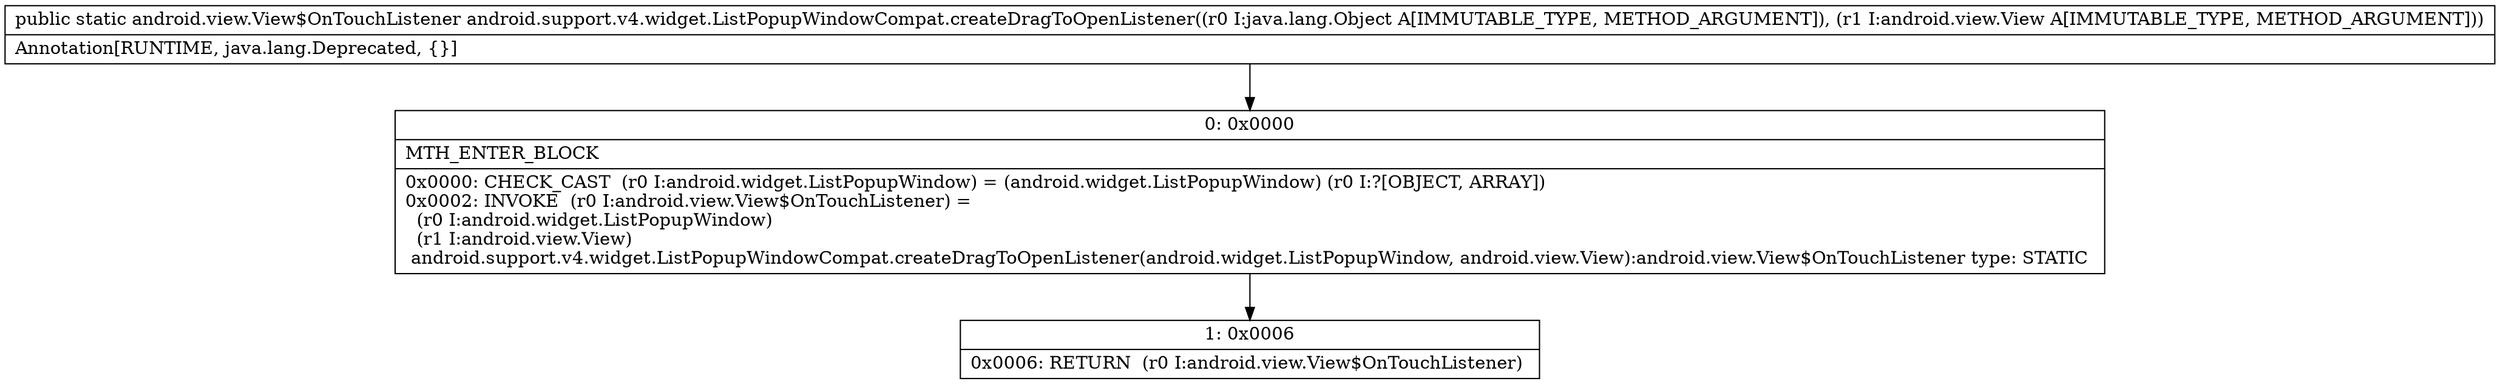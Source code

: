 digraph "CFG forandroid.support.v4.widget.ListPopupWindowCompat.createDragToOpenListener(Ljava\/lang\/Object;Landroid\/view\/View;)Landroid\/view\/View$OnTouchListener;" {
Node_0 [shape=record,label="{0\:\ 0x0000|MTH_ENTER_BLOCK\l|0x0000: CHECK_CAST  (r0 I:android.widget.ListPopupWindow) = (android.widget.ListPopupWindow) (r0 I:?[OBJECT, ARRAY]) \l0x0002: INVOKE  (r0 I:android.view.View$OnTouchListener) = \l  (r0 I:android.widget.ListPopupWindow)\l  (r1 I:android.view.View)\l android.support.v4.widget.ListPopupWindowCompat.createDragToOpenListener(android.widget.ListPopupWindow, android.view.View):android.view.View$OnTouchListener type: STATIC \l}"];
Node_1 [shape=record,label="{1\:\ 0x0006|0x0006: RETURN  (r0 I:android.view.View$OnTouchListener) \l}"];
MethodNode[shape=record,label="{public static android.view.View$OnTouchListener android.support.v4.widget.ListPopupWindowCompat.createDragToOpenListener((r0 I:java.lang.Object A[IMMUTABLE_TYPE, METHOD_ARGUMENT]), (r1 I:android.view.View A[IMMUTABLE_TYPE, METHOD_ARGUMENT]))  | Annotation[RUNTIME, java.lang.Deprecated, \{\}]\l}"];
MethodNode -> Node_0;
Node_0 -> Node_1;
}

